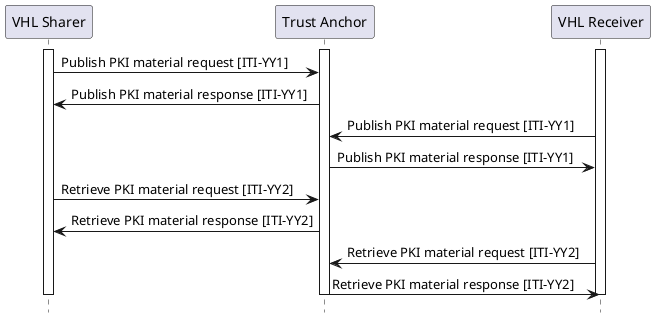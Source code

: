 @startuml
skinparam svgDimensionStyle false
hide footbox

participant "VHL Sharer" as VHLS
participant "Trust Anchor" as TA
participant "VHL Receiver" as VHLR

activate TA
activate VHLR
activate VHLS

VHLS -> TA : Publish PKI material request [ITI-YY1]
TA -> VHLS : Publish PKI material response [ITI-YY1]
VHLR -> TA : Publish PKI material request [ITI-YY1]
TA -> VHLR : Publish PKI material response [ITI-YY1]

VHLS -> TA : Retrieve PKI material request [ITI-YY2]
TA -> VHLS : Retrieve PKI material response [ITI-YY2]
VHLR -> TA : Retrieve PKI material request [ITI-YY2]
TA -> VHLR : Retrieve PKI material response [ITI-YY2]


deactivate TA
deactivate VHLR
deactivate VHLS

@enduml
